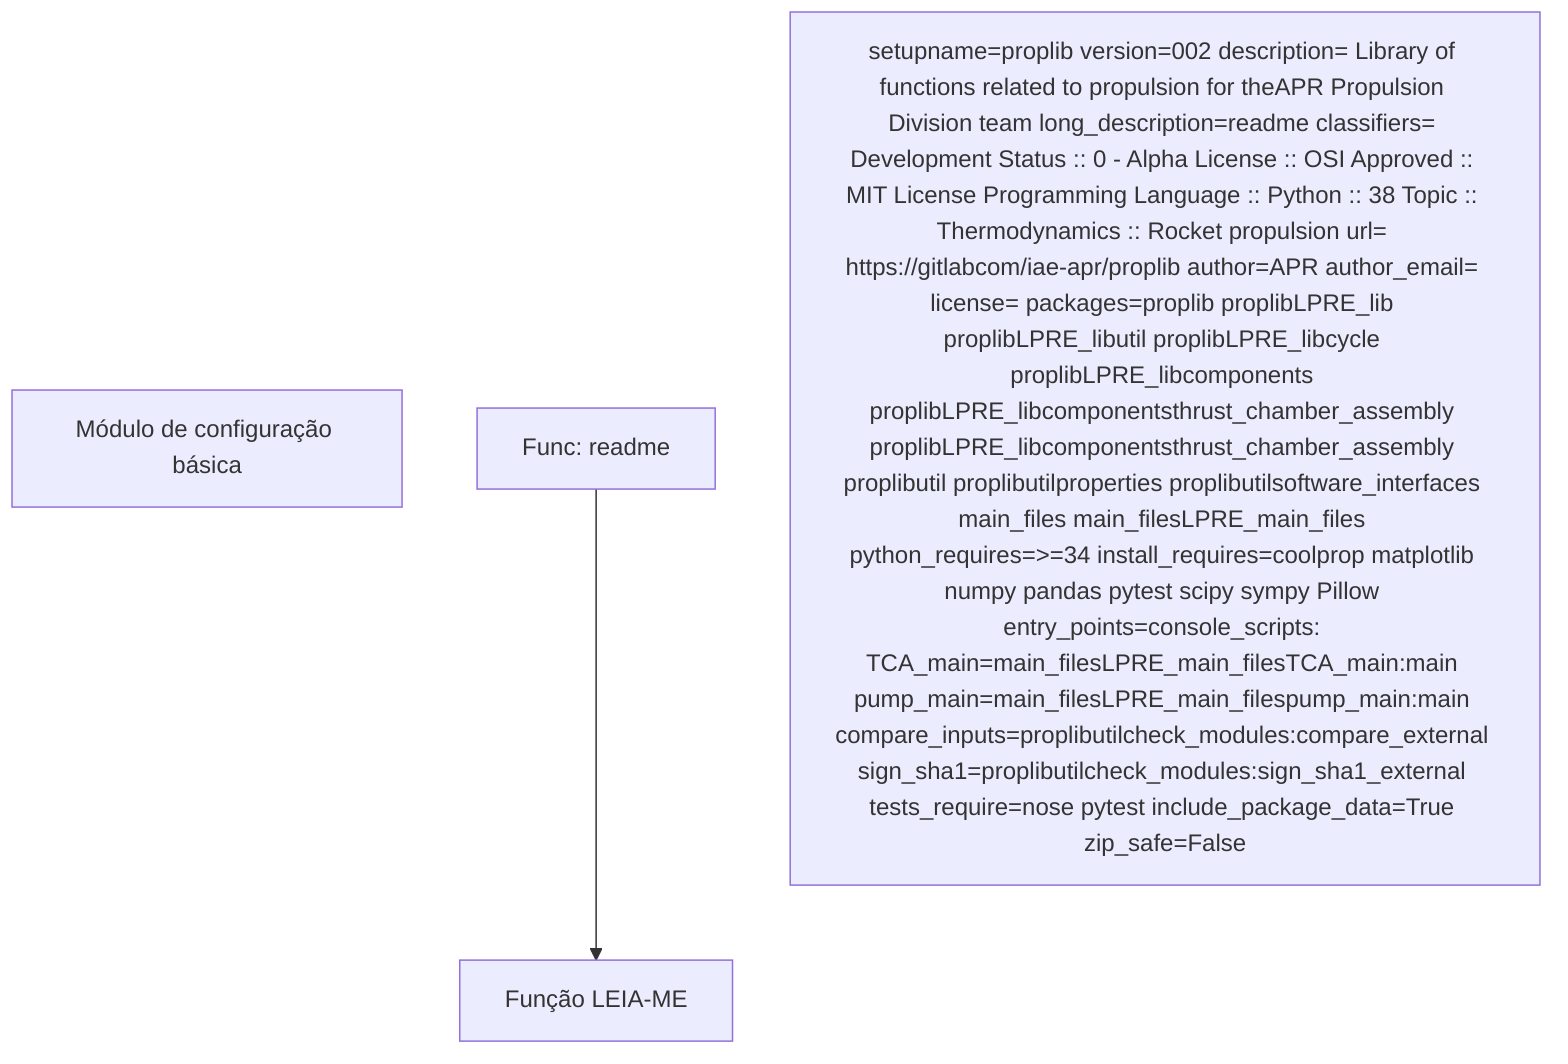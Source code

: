 flowchart TD
n0["Módulo de configuração básica"]
n1["Func: readme"]
n2["Função LEIA-ME"]
n1 --> n2
n3["setupname=proplib version=002 description= Library of functions related to propulsion for theAPR Propulsion Division team long_description=readme classifiers= Development Status :: 0 - Alpha License :: OSI Approved :: MIT License Programming Language :: Python :: 38 Topic :: Thermodynamics :: Rocket propulsion url= https://gitlabcom/iae-apr/proplib author=APR author_email= license= packages=proplib proplibLPRE_lib proplibLPRE_libutil proplibLPRE_libcycle proplibLPRE_libcomponents proplibLPRE_libcomponentsthrust_chamber_assembly proplibLPRE_libcomponentsthrust_chamber_assembly proplibutil proplibutilproperties proplibutilsoftware_interfaces main_files main_filesLPRE_main_files python_requires=>=34 install_requires=coolprop matplotlib numpy pandas pytest scipy sympy Pillow entry_points=console_scripts: TCA_main=main_filesLPRE_main_filesTCA_main:main pump_main=main_filesLPRE_main_filespump_main:main compare_inputs=proplibutilcheck_modules:compare_external sign_sha1=proplibutilcheck_modules:sign_sha1_external tests_require=nose pytest include_package_data=True zip_safe=False"]